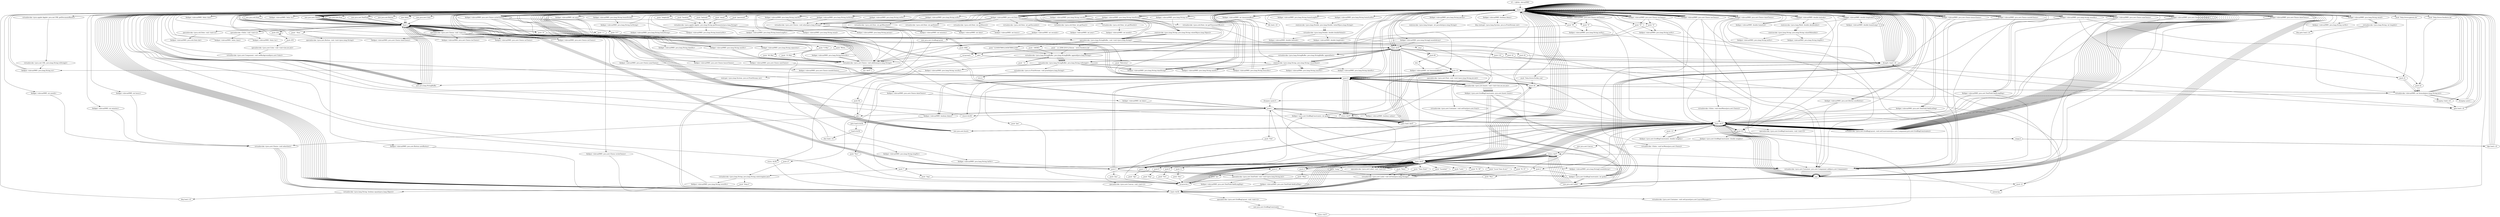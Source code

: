 digraph "" {
    "r0 := @this: elevaz0985"
    "load.r r0"
    "r0 := @this: elevaz0985"->"load.r r0";
    "new java.awt.Color"
    "load.r r0"->"new java.awt.Color";
    "dup1.r"
    "new java.awt.Color"->"dup1.r";
    "push 235"
    "dup1.r"->"push 235";
    "push 235"->"push 235";
    "push 255"
    "push 235"->"push 255";
    "specialinvoke <java.awt.Color: void <init>(int,int,int)>"
    "push 255"->"specialinvoke <java.awt.Color: void <init>(int,int,int)>";
    "virtualinvoke <java.awt.Component: void setBackground(java.awt.Color)>"
    "specialinvoke <java.awt.Color: void <init>(int,int,int)>"->"virtualinvoke <java.awt.Component: void setBackground(java.awt.Color)>";
    "virtualinvoke <java.awt.Component: void setBackground(java.awt.Color)>"->"load.r r0";
    "load.r r0"->"load.r r0";
    "push \"location\""
    "load.r r0"->"push \"location\"";
    "virtualinvoke <java.applet.Applet: java.lang.String getParameter(java.lang.String)>"
    "push \"location\""->"virtualinvoke <java.applet.Applet: java.lang.String getParameter(java.lang.String)>";
    "fieldput <elevaz0985: java.lang.String homeString>"
    "virtualinvoke <java.applet.Applet: java.lang.String getParameter(java.lang.String)>"->"fieldput <elevaz0985: java.lang.String homeString>";
    "fieldput <elevaz0985: java.lang.String homeString>"->"load.r r0";
    "load.r r0"->"load.r r0";
    "push \"latitude\""
    "load.r r0"->"push \"latitude\"";
    "push \"latitude\""->"virtualinvoke <java.applet.Applet: java.lang.String getParameter(java.lang.String)>";
    "fieldput <elevaz0985: java.lang.String homeLatStr>"
    "virtualinvoke <java.applet.Applet: java.lang.String getParameter(java.lang.String)>"->"fieldput <elevaz0985: java.lang.String homeLatStr>";
    "fieldput <elevaz0985: java.lang.String homeLatStr>"->"load.r r0";
    "load.r r0"->"load.r r0";
    "push \"longitude\""
    "load.r r0"->"push \"longitude\"";
    "push \"longitude\""->"virtualinvoke <java.applet.Applet: java.lang.String getParameter(java.lang.String)>";
    "fieldput <elevaz0985: java.lang.String homeLongStr>"
    "virtualinvoke <java.applet.Applet: java.lang.String getParameter(java.lang.String)>"->"fieldput <elevaz0985: java.lang.String homeLongStr>";
    "fieldput <elevaz0985: java.lang.String homeLongStr>"->"load.r r0";
    "load.r r0"->"load.r r0";
    "virtualinvoke <java.applet.Applet: java.net.URL getDocumentBase()>"
    "load.r r0"->"virtualinvoke <java.applet.Applet: java.net.URL getDocumentBase()>";
    "virtualinvoke <java.net.URL: java.lang.String toString()>"
    "virtualinvoke <java.applet.Applet: java.net.URL getDocumentBase()>"->"virtualinvoke <java.net.URL: java.lang.String toString()>";
    "fieldput <elevaz0985: java.lang.String str>"
    "virtualinvoke <java.net.URL: java.lang.String toString()>"->"fieldput <elevaz0985: java.lang.String str>";
    "fieldput <elevaz0985: java.lang.String str>"->"load.r r0";
    "new java.lang.StringBuffer"
    "load.r r0"->"new java.lang.StringBuffer";
    "new java.lang.StringBuffer"->"dup1.r";
    "dup1.r"->"load.r r0";
    "fieldget <elevaz0985: java.lang.String str>"
    "load.r r0"->"fieldget <elevaz0985: java.lang.String str>";
    "staticinvoke <java.lang.String: java.lang.String valueOf(java.lang.Object)>"
    "fieldget <elevaz0985: java.lang.String str>"->"staticinvoke <java.lang.String: java.lang.String valueOf(java.lang.Object)>";
    "specialinvoke <java.lang.StringBuffer: void <init>(java.lang.String)>"
    "staticinvoke <java.lang.String: java.lang.String valueOf(java.lang.Object)>"->"specialinvoke <java.lang.StringBuffer: void <init>(java.lang.String)>";
    "push \"1234567890123456789012345\""
    "specialinvoke <java.lang.StringBuffer: void <init>(java.lang.String)>"->"push \"1234567890123456789012345\"";
    "virtualinvoke <java.lang.StringBuffer: java.lang.StringBuffer append(java.lang.String)>"
    "push \"1234567890123456789012345\""->"virtualinvoke <java.lang.StringBuffer: java.lang.StringBuffer append(java.lang.String)>";
    "virtualinvoke <java.lang.StringBuffer: java.lang.String toString()>"
    "virtualinvoke <java.lang.StringBuffer: java.lang.StringBuffer append(java.lang.String)>"->"virtualinvoke <java.lang.StringBuffer: java.lang.String toString()>";
    "virtualinvoke <java.lang.StringBuffer: java.lang.String toString()>"->"fieldput <elevaz0985: java.lang.String str>";
    "fieldput <elevaz0985: java.lang.String str>"->"load.r r0";
    "load.r r0"->"load.r r0";
    "load.r r0"->"fieldget <elevaz0985: java.lang.String str>";
    "push 0"
    "fieldget <elevaz0985: java.lang.String str>"->"push 0";
    "push 27"
    "push 0"->"push 27";
    "virtualinvoke <java.lang.String: java.lang.String substring(int,int)>"
    "push 27"->"virtualinvoke <java.lang.String: java.lang.String substring(int,int)>";
    "fieldput <elevaz0985: java.lang.String wwwStr>"
    "virtualinvoke <java.lang.String: java.lang.String substring(int,int)>"->"fieldput <elevaz0985: java.lang.String wwwStr>";
    "fieldput <elevaz0985: java.lang.String wwwStr>"->"load.r r0";
    "new java.util.Date"
    "load.r r0"->"new java.util.Date";
    "new java.util.Date"->"dup1.r";
    "specialinvoke <java.util.Date: void <init>()>"
    "dup1.r"->"specialinvoke <java.util.Date: void <init>()>";
    "fieldput <elevaz0985: java.util.Date dat>"
    "specialinvoke <java.util.Date: void <init>()>"->"fieldput <elevaz0985: java.util.Date dat>";
    "fieldput <elevaz0985: java.util.Date dat>"->"load.r r0";
    "load.r r0"->"load.r r0";
    "fieldget <elevaz0985: java.util.Date dat>"
    "load.r r0"->"fieldget <elevaz0985: java.util.Date dat>";
    "virtualinvoke <java.util.Date: int getHours()>"
    "fieldget <elevaz0985: java.util.Date dat>"->"virtualinvoke <java.util.Date: int getHours()>";
    "fieldput <elevaz0985: int hours>"
    "virtualinvoke <java.util.Date: int getHours()>"->"fieldput <elevaz0985: int hours>";
    "fieldput <elevaz0985: int hours>"->"load.r r0";
    "load.r r0"->"load.r r0";
    "load.r r0"->"fieldget <elevaz0985: java.util.Date dat>";
    "virtualinvoke <java.util.Date: int getMinutes()>"
    "fieldget <elevaz0985: java.util.Date dat>"->"virtualinvoke <java.util.Date: int getMinutes()>";
    "fieldput <elevaz0985: int minutes>"
    "virtualinvoke <java.util.Date: int getMinutes()>"->"fieldput <elevaz0985: int minutes>";
    "fieldput <elevaz0985: int minutes>"->"load.r r0";
    "load.r r0"->"load.r r0";
    "load.r r0"->"fieldget <elevaz0985: java.util.Date dat>";
    "virtualinvoke <java.util.Date: int getDate()>"
    "fieldget <elevaz0985: java.util.Date dat>"->"virtualinvoke <java.util.Date: int getDate()>";
    "fieldput <elevaz0985: int date>"
    "virtualinvoke <java.util.Date: int getDate()>"->"fieldput <elevaz0985: int date>";
    "fieldput <elevaz0985: int date>"->"load.r r0";
    "load.r r0"->"load.r r0";
    "load.r r0"->"fieldget <elevaz0985: java.util.Date dat>";
    "virtualinvoke <java.util.Date: int getMonth()>"
    "fieldget <elevaz0985: java.util.Date dat>"->"virtualinvoke <java.util.Date: int getMonth()>";
    "fieldput <elevaz0985: int month>"
    "virtualinvoke <java.util.Date: int getMonth()>"->"fieldput <elevaz0985: int month>";
    "fieldput <elevaz0985: int month>"->"load.r r0";
    "load.r r0"->"load.r r0";
    "load.r r0"->"fieldget <elevaz0985: java.util.Date dat>";
    "virtualinvoke <java.util.Date: int getYear()>"
    "fieldget <elevaz0985: java.util.Date dat>"->"virtualinvoke <java.util.Date: int getYear()>";
    "fieldput <elevaz0985: int year>"
    "virtualinvoke <java.util.Date: int getYear()>"->"fieldput <elevaz0985: int year>";
    "fieldput <elevaz0985: int year>"->"load.r r0";
    "load.r r0"->"load.r r0";
    "load.r r0"->"fieldget <elevaz0985: java.util.Date dat>";
    "virtualinvoke <java.util.Date: int getSeconds()>"
    "fieldget <elevaz0985: java.util.Date dat>"->"virtualinvoke <java.util.Date: int getSeconds()>";
    "fieldput <elevaz0985: int seconds>"
    "virtualinvoke <java.util.Date: int getSeconds()>"->"fieldput <elevaz0985: int seconds>";
    "new java.awt.GridBagLayout"
    "fieldput <elevaz0985: int seconds>"->"new java.awt.GridBagLayout";
    "store.r $r36"
    "new java.awt.GridBagLayout"->"store.r $r36";
    "load.r $r36"
    "store.r $r36"->"load.r $r36";
    "specialinvoke <java.awt.GridBagLayout: void <init>()>"
    "load.r $r36"->"specialinvoke <java.awt.GridBagLayout: void <init>()>";
    "new java.awt.GridBagConstraints"
    "specialinvoke <java.awt.GridBagLayout: void <init>()>"->"new java.awt.GridBagConstraints";
    "store.r $r37"
    "new java.awt.GridBagConstraints"->"store.r $r37";
    "load.r $r37"
    "store.r $r37"->"load.r $r37";
    "specialinvoke <java.awt.GridBagConstraints: void <init>()>"
    "load.r $r37"->"specialinvoke <java.awt.GridBagConstraints: void <init>()>";
    "specialinvoke <java.awt.GridBagConstraints: void <init>()>"->"load.r r0";
    "load.r r0"->"load.r $r36";
    "virtualinvoke <java.awt.Container: void setLayout(java.awt.LayoutManager)>"
    "load.r $r36"->"virtualinvoke <java.awt.Container: void setLayout(java.awt.LayoutManager)>";
    "virtualinvoke <java.awt.Container: void setLayout(java.awt.LayoutManager)>"->"load.r r0";
    "load.r r0"->"load.r r0";
    "load.r r0"->"fieldget <elevaz0985: java.util.Date dat>";
    "virtualinvoke <java.util.Date: int getTimezoneOffset()>"
    "fieldget <elevaz0985: java.util.Date dat>"->"virtualinvoke <java.util.Date: int getTimezoneOffset()>";
    "neg.i"
    "virtualinvoke <java.util.Date: int getTimezoneOffset()>"->"neg.i";
    "push 60"
    "neg.i"->"push 60";
    "div.i"
    "push 60"->"div.i";
    "fieldput <elevaz0985: int timezoneoffset>"
    "div.i"->"fieldput <elevaz0985: int timezoneoffset>";
    "fieldput <elevaz0985: int timezoneoffset>"->"load.r r0";
    "load.r r0"->"load.r r0";
    "fieldget <elevaz0985: int timezoneoffset>"
    "load.r r0"->"fieldget <elevaz0985: int timezoneoffset>";
    "staticinvoke <java.lang.String: java.lang.String valueOf(int)>"
    "fieldget <elevaz0985: int timezoneoffset>"->"staticinvoke <java.lang.String: java.lang.String valueOf(int)>";
    "fieldput <elevaz0985: java.lang.String timeString>"
    "staticinvoke <java.lang.String: java.lang.String valueOf(int)>"->"fieldput <elevaz0985: java.lang.String timeString>";
    "fieldput <elevaz0985: java.lang.String timeString>"->"load.r r0";
    "load.r r0"->"fieldget <elevaz0985: int timezoneoffset>";
    "ifle load.r r0"
    "fieldget <elevaz0985: int timezoneoffset>"->"ifle load.r r0";
    "ifle load.r r0"->"load.r r0";
    "load.r r0"->"new java.lang.StringBuffer";
    "new java.lang.StringBuffer"->"dup1.r";
    "push \"+\""
    "dup1.r"->"push \"+\"";
    "push \"+\""->"specialinvoke <java.lang.StringBuffer: void <init>(java.lang.String)>";
    "specialinvoke <java.lang.StringBuffer: void <init>(java.lang.String)>"->"load.r r0";
    "fieldget <elevaz0985: java.lang.String timeString>"
    "load.r r0"->"fieldget <elevaz0985: java.lang.String timeString>";
    "fieldget <elevaz0985: java.lang.String timeString>"->"virtualinvoke <java.lang.StringBuffer: java.lang.StringBuffer append(java.lang.String)>";
    "virtualinvoke <java.lang.StringBuffer: java.lang.StringBuffer append(java.lang.String)>"->"virtualinvoke <java.lang.StringBuffer: java.lang.String toString()>";
    "virtualinvoke <java.lang.StringBuffer: java.lang.String toString()>"->"fieldput <elevaz0985: java.lang.String timeString>";
    "fieldput <elevaz0985: java.lang.String timeString>"->"load.r r0";
    "load.r r0"->"new java.lang.StringBuffer";
    "new java.lang.StringBuffer"->"dup1.r";
    "push \"UT \""
    "dup1.r"->"push \"UT \"";
    "push \"UT \""->"specialinvoke <java.lang.StringBuffer: void <init>(java.lang.String)>";
    "specialinvoke <java.lang.StringBuffer: void <init>(java.lang.String)>"->"load.r r0";
    "load.r r0"->"fieldget <elevaz0985: java.lang.String timeString>";
    "fieldget <elevaz0985: java.lang.String timeString>"->"virtualinvoke <java.lang.StringBuffer: java.lang.StringBuffer append(java.lang.String)>";
    "push \" h\""
    "virtualinvoke <java.lang.StringBuffer: java.lang.StringBuffer append(java.lang.String)>"->"push \" h\"";
    "push \" h\""->"virtualinvoke <java.lang.StringBuffer: java.lang.StringBuffer append(java.lang.String)>";
    "virtualinvoke <java.lang.StringBuffer: java.lang.StringBuffer append(java.lang.String)>"->"virtualinvoke <java.lang.StringBuffer: java.lang.String toString()>";
    "virtualinvoke <java.lang.StringBuffer: java.lang.String toString()>"->"fieldput <elevaz0985: java.lang.String timeString>";
    "fieldput <elevaz0985: java.lang.String timeString>"->"load.r r0";
    "new java.awt.Font"
    "load.r r0"->"new java.awt.Font";
    "new java.awt.Font"->"dup1.r";
    "push \"Helvetica\""
    "dup1.r"->"push \"Helvetica\"";
    "push \"Helvetica\""->"push 0";
    "push 10"
    "push 0"->"push 10";
    "specialinvoke <java.awt.Font: void <init>(java.lang.String,int,int)>"
    "push 10"->"specialinvoke <java.awt.Font: void <init>(java.lang.String,int,int)>";
    "virtualinvoke <java.awt.Container: void setFont(java.awt.Font)>"
    "specialinvoke <java.awt.Font: void <init>(java.lang.String,int,int)>"->"virtualinvoke <java.awt.Container: void setFont(java.awt.Font)>";
    "virtualinvoke <java.awt.Container: void setFont(java.awt.Font)>"->"load.r $r37";
    "push 0.0"
    "load.r $r37"->"push 0.0";
    "fieldput <java.awt.GridBagConstraints: double weighty>"
    "push 0.0"->"fieldput <java.awt.GridBagConstraints: double weighty>";
    "fieldput <java.awt.GridBagConstraints: double weighty>"->"load.r $r37";
    "new java.awt.Insets"
    "load.r $r37"->"new java.awt.Insets";
    "new java.awt.Insets"->"dup1.r";
    "push 5"
    "dup1.r"->"push 5";
    "push 20"
    "push 5"->"push 20";
    "push 20"->"push 0";
    "push 0"->"push 0";
    "specialinvoke <java.awt.Insets: void <init>(int,int,int,int)>"
    "push 0"->"specialinvoke <java.awt.Insets: void <init>(int,int,int,int)>";
    "fieldput <java.awt.GridBagConstraints: java.awt.Insets insets>"
    "specialinvoke <java.awt.Insets: void <init>(int,int,int,int)>"->"fieldput <java.awt.GridBagConstraints: java.awt.Insets insets>";
    "new java.awt.Label"
    "fieldput <java.awt.GridBagConstraints: java.awt.Insets insets>"->"new java.awt.Label";
    "store.r $r47"
    "new java.awt.Label"->"store.r $r47";
    "load.r $r47"
    "store.r $r47"->"load.r $r47";
    "specialinvoke <java.awt.Label: void <init>()>"
    "load.r $r47"->"specialinvoke <java.awt.Label: void <init>()>";
    "specialinvoke <java.awt.Label: void <init>()>"->"load.r $r47";
    "push \"Time Zone\""
    "load.r $r47"->"push \"Time Zone\"";
    "virtualinvoke <java.awt.Label: void setText(java.lang.String)>"
    "push \"Time Zone\""->"virtualinvoke <java.awt.Label: void setText(java.lang.String)>";
    "virtualinvoke <java.awt.Label: void setText(java.lang.String)>"->"load.r $r36";
    "load.r $r36"->"load.r $r47";
    "load.r $r47"->"load.r $r37";
    "virtualinvoke <java.awt.GridBagLayout: void setConstraints(java.awt.Component,java.awt.GridBagConstraints)>"
    "load.r $r37"->"virtualinvoke <java.awt.GridBagLayout: void setConstraints(java.awt.Component,java.awt.GridBagConstraints)>";
    "virtualinvoke <java.awt.GridBagLayout: void setConstraints(java.awt.Component,java.awt.GridBagConstraints)>"->"load.r r0";
    "load.r r0"->"load.r $r47";
    "virtualinvoke <java.awt.Container: java.awt.Component add(java.awt.Component)>"
    "load.r $r47"->"virtualinvoke <java.awt.Container: java.awt.Component add(java.awt.Component)>";
    "pop"
    "virtualinvoke <java.awt.Container: java.awt.Component add(java.awt.Component)>"->"pop";
    "pop"->"load.r $r37";
    "load.r $r37"->"new java.awt.Insets";
    "new java.awt.Insets"->"dup1.r";
    "dup1.r"->"push 5";
    "push 5"->"push 0";
    "push 0"->"push 0";
    "push 0"->"push 0";
    "push 0"->"specialinvoke <java.awt.Insets: void <init>(int,int,int,int)>";
    "specialinvoke <java.awt.Insets: void <init>(int,int,int,int)>"->"fieldput <java.awt.GridBagConstraints: java.awt.Insets insets>";
    "fieldput <java.awt.GridBagConstraints: java.awt.Insets insets>"->"new java.awt.Label";
    "new java.awt.Label"->"store.r $r47";
    "store.r $r47"->"load.r $r47";
    "load.r $r47"->"specialinvoke <java.awt.Label: void <init>()>";
    "specialinvoke <java.awt.Label: void <init>()>"->"load.r $r47";
    "push \"Location\""
    "load.r $r47"->"push \"Location\"";
    "push \"Location\""->"virtualinvoke <java.awt.Label: void setText(java.lang.String)>";
    "virtualinvoke <java.awt.Label: void setText(java.lang.String)>"->"load.r $r36";
    "load.r $r36"->"load.r $r47";
    "load.r $r47"->"load.r $r37";
    "load.r $r37"->"virtualinvoke <java.awt.GridBagLayout: void setConstraints(java.awt.Component,java.awt.GridBagConstraints)>";
    "virtualinvoke <java.awt.GridBagLayout: void setConstraints(java.awt.Component,java.awt.GridBagConstraints)>"->"load.r r0";
    "load.r r0"->"load.r $r47";
    "load.r $r47"->"virtualinvoke <java.awt.Container: java.awt.Component add(java.awt.Component)>";
    "virtualinvoke <java.awt.Container: java.awt.Component add(java.awt.Component)>"->"pop";
    "pop"->"new java.awt.Label";
    "new java.awt.Label"->"store.r $r47";
    "store.r $r47"->"load.r $r47";
    "load.r $r47"->"specialinvoke <java.awt.Label: void <init>()>";
    "specialinvoke <java.awt.Label: void <init>()>"->"load.r $r47";
    "push \"Latit.\""
    "load.r $r47"->"push \"Latit.\"";
    "push \"Latit.\""->"virtualinvoke <java.awt.Label: void setText(java.lang.String)>";
    "virtualinvoke <java.awt.Label: void setText(java.lang.String)>"->"load.r $r36";
    "load.r $r36"->"load.r $r47";
    "load.r $r47"->"load.r $r37";
    "load.r $r37"->"virtualinvoke <java.awt.GridBagLayout: void setConstraints(java.awt.Component,java.awt.GridBagConstraints)>";
    "virtualinvoke <java.awt.GridBagLayout: void setConstraints(java.awt.Component,java.awt.GridBagConstraints)>"->"load.r r0";
    "load.r r0"->"load.r $r47";
    "load.r $r47"->"virtualinvoke <java.awt.Container: java.awt.Component add(java.awt.Component)>";
    "virtualinvoke <java.awt.Container: java.awt.Component add(java.awt.Component)>"->"pop";
    "pop"->"new java.awt.Label";
    "new java.awt.Label"->"store.r $r47";
    "store.r $r47"->"load.r $r47";
    "load.r $r47"->"specialinvoke <java.awt.Label: void <init>()>";
    "specialinvoke <java.awt.Label: void <init>()>"->"load.r $r47";
    "push \"N / S\""
    "load.r $r47"->"push \"N / S\"";
    "push \"N / S\""->"virtualinvoke <java.awt.Label: void setText(java.lang.String)>";
    "virtualinvoke <java.awt.Label: void setText(java.lang.String)>"->"load.r $r36";
    "load.r $r36"->"load.r $r47";
    "load.r $r47"->"load.r $r37";
    "load.r $r37"->"virtualinvoke <java.awt.GridBagLayout: void setConstraints(java.awt.Component,java.awt.GridBagConstraints)>";
    "virtualinvoke <java.awt.GridBagLayout: void setConstraints(java.awt.Component,java.awt.GridBagConstraints)>"->"load.r r0";
    "load.r r0"->"load.r $r47";
    "load.r $r47"->"virtualinvoke <java.awt.Container: java.awt.Component add(java.awt.Component)>";
    "virtualinvoke <java.awt.Container: java.awt.Component add(java.awt.Component)>"->"pop";
    "pop"->"new java.awt.Label";
    "new java.awt.Label"->"store.r $r47";
    "store.r $r47"->"load.r $r47";
    "load.r $r47"->"specialinvoke <java.awt.Label: void <init>()>";
    "specialinvoke <java.awt.Label: void <init>()>"->"load.r $r47";
    "push \"Long.\""
    "load.r $r47"->"push \"Long.\"";
    "push \"Long.\""->"virtualinvoke <java.awt.Label: void setText(java.lang.String)>";
    "virtualinvoke <java.awt.Label: void setText(java.lang.String)>"->"load.r $r36";
    "load.r $r36"->"load.r $r47";
    "load.r $r47"->"load.r $r37";
    "load.r $r37"->"virtualinvoke <java.awt.GridBagLayout: void setConstraints(java.awt.Component,java.awt.GridBagConstraints)>";
    "virtualinvoke <java.awt.GridBagLayout: void setConstraints(java.awt.Component,java.awt.GridBagConstraints)>"->"load.r r0";
    "load.r r0"->"load.r $r47";
    "load.r $r47"->"virtualinvoke <java.awt.Container: java.awt.Component add(java.awt.Component)>";
    "virtualinvoke <java.awt.Container: java.awt.Component add(java.awt.Component)>"->"pop";
    "pop"->"new java.awt.Label";
    "new java.awt.Label"->"store.r $r47";
    "store.r $r47"->"load.r $r47";
    "load.r $r47"->"specialinvoke <java.awt.Label: void <init>()>";
    "specialinvoke <java.awt.Label: void <init>()>"->"load.r $r47";
    "push \"E / W\""
    "load.r $r47"->"push \"E / W\"";
    "push \"E / W\""->"virtualinvoke <java.awt.Label: void setText(java.lang.String)>";
    "virtualinvoke <java.awt.Label: void setText(java.lang.String)>"->"load.r $r36";
    "load.r $r36"->"load.r $r47";
    "load.r $r47"->"load.r $r37";
    "load.r $r37"->"virtualinvoke <java.awt.GridBagLayout: void setConstraints(java.awt.Component,java.awt.GridBagConstraints)>";
    "virtualinvoke <java.awt.GridBagLayout: void setConstraints(java.awt.Component,java.awt.GridBagConstraints)>"->"load.r r0";
    "load.r r0"->"load.r $r47";
    "load.r $r47"->"virtualinvoke <java.awt.Container: java.awt.Component add(java.awt.Component)>";
    "virtualinvoke <java.awt.Container: java.awt.Component add(java.awt.Component)>"->"pop";
    "pop"->"load.r r0";
    "new java.awt.Choice"
    "load.r r0"->"new java.awt.Choice";
    "new java.awt.Choice"->"dup1.r";
    "specialinvoke <java.awt.Choice: void <init>()>"
    "dup1.r"->"specialinvoke <java.awt.Choice: void <init>()>";
    "fieldput <elevaz0985: java.awt.Choice writeChoice>"
    "specialinvoke <java.awt.Choice: void <init>()>"->"fieldput <elevaz0985: java.awt.Choice writeChoice>";
    "fieldput <elevaz0985: java.awt.Choice writeChoice>"->"load.r $r36";
    "load.r $r36"->"load.r r0";
    "fieldget <elevaz0985: java.awt.Choice writeChoice>"
    "load.r r0"->"fieldget <elevaz0985: java.awt.Choice writeChoice>";
    "fieldget <elevaz0985: java.awt.Choice writeChoice>"->"load.r $r37";
    "load.r $r37"->"virtualinvoke <java.awt.GridBagLayout: void setConstraints(java.awt.Component,java.awt.GridBagConstraints)>";
    "virtualinvoke <java.awt.GridBagLayout: void setConstraints(java.awt.Component,java.awt.GridBagConstraints)>"->"load.r r0";
    "load.r r0"->"fieldget <elevaz0985: java.awt.Choice writeChoice>";
    "push \"Write...\""
    "fieldget <elevaz0985: java.awt.Choice writeChoice>"->"push \"Write...\"";
    "virtualinvoke <java.awt.Choice: void addItem(java.lang.String)>"
    "push \"Write...\""->"virtualinvoke <java.awt.Choice: void addItem(java.lang.String)>";
    "virtualinvoke <java.awt.Choice: void addItem(java.lang.String)>"->"load.r r0";
    "load.r r0"->"fieldget <elevaz0985: java.awt.Choice writeChoice>";
    "push \"60 Min\""
    "fieldget <elevaz0985: java.awt.Choice writeChoice>"->"push \"60 Min\"";
    "push \"60 Min\""->"virtualinvoke <java.awt.Choice: void addItem(java.lang.String)>";
    "virtualinvoke <java.awt.Choice: void addItem(java.lang.String)>"->"load.r r0";
    "load.r r0"->"fieldget <elevaz0985: java.awt.Choice writeChoice>";
    "push \"15 Min\""
    "fieldget <elevaz0985: java.awt.Choice writeChoice>"->"push \"15 Min\"";
    "push \"15 Min\""->"virtualinvoke <java.awt.Choice: void addItem(java.lang.String)>";
    "virtualinvoke <java.awt.Choice: void addItem(java.lang.String)>"->"load.r r0";
    "load.r r0"->"fieldget <elevaz0985: java.awt.Choice writeChoice>";
    "push \"5 Min\""
    "fieldget <elevaz0985: java.awt.Choice writeChoice>"->"push \"5 Min\"";
    "push \"5 Min\""->"virtualinvoke <java.awt.Choice: void addItem(java.lang.String)>";
    "virtualinvoke <java.awt.Choice: void addItem(java.lang.String)>"->"load.r r0";
    "load.r r0"->"load.r r0";
    "load.r r0"->"fieldget <elevaz0985: java.awt.Choice writeChoice>";
    "fieldget <elevaz0985: java.awt.Choice writeChoice>"->"virtualinvoke <java.awt.Container: java.awt.Component add(java.awt.Component)>";
    "virtualinvoke <java.awt.Container: java.awt.Component add(java.awt.Component)>"->"pop";
    "pop"->"load.r $r37";
    "push 1"
    "load.r $r37"->"push 1";
    "fieldput <java.awt.GridBagConstraints: int gridy>"
    "push 1"->"fieldput <java.awt.GridBagConstraints: int gridy>";
    "fieldput <java.awt.GridBagConstraints: int gridy>"->"load.r r0";
    "new Seloc"
    "load.r r0"->"new Seloc";
    "new Seloc"->"dup1.r";
    "specialinvoke <Seloc: void <init>()>"
    "dup1.r"->"specialinvoke <Seloc: void <init>()>";
    "fieldput <elevaz0985: Seloc time>"
    "specialinvoke <Seloc: void <init>()>"->"fieldput <elevaz0985: Seloc time>";
    "fieldput <elevaz0985: Seloc time>"->"load.r r0";
    "load.r r0"->"new java.awt.Choice";
    "new java.awt.Choice"->"dup1.r";
    "dup1.r"->"specialinvoke <java.awt.Choice: void <init>()>";
    "fieldput <elevaz0985: java.awt.Choice timeChoice>"
    "specialinvoke <java.awt.Choice: void <init>()>"->"fieldput <elevaz0985: java.awt.Choice timeChoice>";
    "fieldput <elevaz0985: java.awt.Choice timeChoice>"->"load.r r0";
    "fieldget <elevaz0985: Seloc time>"
    "load.r r0"->"fieldget <elevaz0985: Seloc time>";
    "fieldget <elevaz0985: Seloc time>"->"load.r r0";
    "fieldget <elevaz0985: java.awt.Choice timeChoice>"
    "load.r r0"->"fieldget <elevaz0985: java.awt.Choice timeChoice>";
    "virtualinvoke <Seloc: void timeMenu(java.awt.Choice)>"
    "fieldget <elevaz0985: java.awt.Choice timeChoice>"->"virtualinvoke <Seloc: void timeMenu(java.awt.Choice)>";
    "virtualinvoke <Seloc: void timeMenu(java.awt.Choice)>"->"load.r $r37";
    "load.r $r37"->"new java.awt.Insets";
    "new java.awt.Insets"->"dup1.r";
    "dup1.r"->"push 0";
    "push 0"->"push 20";
    "push 20"->"push 0";
    "push 0"->"push 0";
    "push 0"->"specialinvoke <java.awt.Insets: void <init>(int,int,int,int)>";
    "specialinvoke <java.awt.Insets: void <init>(int,int,int,int)>"->"fieldput <java.awt.GridBagConstraints: java.awt.Insets insets>";
    "fieldput <java.awt.GridBagConstraints: java.awt.Insets insets>"->"load.r $r36";
    "load.r $r36"->"load.r r0";
    "load.r r0"->"fieldget <elevaz0985: java.awt.Choice timeChoice>";
    "fieldget <elevaz0985: java.awt.Choice timeChoice>"->"load.r $r37";
    "load.r $r37"->"virtualinvoke <java.awt.GridBagLayout: void setConstraints(java.awt.Component,java.awt.GridBagConstraints)>";
    "virtualinvoke <java.awt.GridBagLayout: void setConstraints(java.awt.Component,java.awt.GridBagConstraints)>"->"load.r r0";
    "load.r r0"->"fieldget <elevaz0985: java.awt.Choice timeChoice>";
    "fieldget <elevaz0985: java.awt.Choice timeChoice>"->"load.r r0";
    "load.r r0"->"fieldget <elevaz0985: java.lang.String timeString>";
    "virtualinvoke <java.awt.Choice: void select(java.lang.String)>"
    "fieldget <elevaz0985: java.lang.String timeString>"->"virtualinvoke <java.awt.Choice: void select(java.lang.String)>";
    "virtualinvoke <java.awt.Choice: void select(java.lang.String)>"->"load.r r0";
    "load.r r0"->"load.r r0";
    "load.r r0"->"fieldget <elevaz0985: java.awt.Choice timeChoice>";
    "fieldget <elevaz0985: java.awt.Choice timeChoice>"->"virtualinvoke <java.awt.Container: java.awt.Component add(java.awt.Component)>";
    "virtualinvoke <java.awt.Container: java.awt.Component add(java.awt.Component)>"->"pop";
    "pop"->"load.r $r37";
    "load.r $r37"->"new java.awt.Insets";
    "new java.awt.Insets"->"dup1.r";
    "dup1.r"->"push 0";
    "push 0"->"push 10";
    "push 10"->"push 0";
    "push 0"->"push 0";
    "push 0"->"specialinvoke <java.awt.Insets: void <init>(int,int,int,int)>";
    "specialinvoke <java.awt.Insets: void <init>(int,int,int,int)>"->"fieldput <java.awt.GridBagConstraints: java.awt.Insets insets>";
    "fieldput <java.awt.GridBagConstraints: java.awt.Insets insets>"->"load.r r0";
    "load.r r0"->"new java.awt.Choice";
    "new java.awt.Choice"->"dup1.r";
    "dup1.r"->"specialinvoke <java.awt.Choice: void <init>()>";
    "fieldput <elevaz0985: java.awt.Choice locChoice>"
    "specialinvoke <java.awt.Choice: void <init>()>"->"fieldput <elevaz0985: java.awt.Choice locChoice>";
    "fieldput <elevaz0985: java.awt.Choice locChoice>"->"load.r r0";
    "load.r r0"->"load.r r0";
    "fieldget <elevaz0985: java.lang.String homeString>"
    "load.r r0"->"fieldget <elevaz0985: java.lang.String homeString>";
    "fieldput <elevaz0985: java.lang.String locString>"
    "fieldget <elevaz0985: java.lang.String homeString>"->"fieldput <elevaz0985: java.lang.String locString>";
    "fieldput <elevaz0985: java.lang.String locString>"->"load.r r0";
    "fieldget <elevaz0985: java.awt.Choice locChoice>"
    "load.r r0"->"fieldget <elevaz0985: java.awt.Choice locChoice>";
    "fieldget <elevaz0985: java.awt.Choice locChoice>"->"load.r r0";
    "fieldget <elevaz0985: java.lang.String locString>"
    "load.r r0"->"fieldget <elevaz0985: java.lang.String locString>";
    "fieldget <elevaz0985: java.lang.String locString>"->"virtualinvoke <java.awt.Choice: void addItem(java.lang.String)>";
    "virtualinvoke <java.awt.Choice: void addItem(java.lang.String)>"->"load.r r0";
    "load.r r0"->"fieldget <elevaz0985: java.awt.Choice locChoice>";
    "fieldget <elevaz0985: java.awt.Choice locChoice>"->"load.r r0";
    "fieldget <elevaz0985: java.lang.String separator>"
    "load.r r0"->"fieldget <elevaz0985: java.lang.String separator>";
    "fieldget <elevaz0985: java.lang.String separator>"->"virtualinvoke <java.awt.Choice: void addItem(java.lang.String)>";
    "virtualinvoke <java.awt.Choice: void addItem(java.lang.String)>"->"load.r r0";
    "load.r r0"->"new Seloc";
    "new Seloc"->"dup1.r";
    "dup1.r"->"specialinvoke <Seloc: void <init>()>";
    "fieldput <elevaz0985: Seloc loc>"
    "specialinvoke <Seloc: void <init>()>"->"fieldput <elevaz0985: Seloc loc>";
    "fieldput <elevaz0985: Seloc loc>"->"load.r r0";
    "fieldget <elevaz0985: Seloc loc>"
    "load.r r0"->"fieldget <elevaz0985: Seloc loc>";
    "fieldget <elevaz0985: Seloc loc>"->"load.r r0";
    "load.r r0"->"fieldget <elevaz0985: java.awt.Choice locChoice>";
    "virtualinvoke <Seloc: void locMenu(java.awt.Choice)>"
    "fieldget <elevaz0985: java.awt.Choice locChoice>"->"virtualinvoke <Seloc: void locMenu(java.awt.Choice)>";
    "virtualinvoke <Seloc: void locMenu(java.awt.Choice)>"->"load.r $r36";
    "load.r $r36"->"load.r r0";
    "load.r r0"->"fieldget <elevaz0985: java.awt.Choice locChoice>";
    "fieldget <elevaz0985: java.awt.Choice locChoice>"->"load.r $r37";
    "load.r $r37"->"virtualinvoke <java.awt.GridBagLayout: void setConstraints(java.awt.Component,java.awt.GridBagConstraints)>";
    "virtualinvoke <java.awt.GridBagLayout: void setConstraints(java.awt.Component,java.awt.GridBagConstraints)>"->"load.r r0";
    "load.r r0"->"load.r r0";
    "load.r r0"->"fieldget <elevaz0985: java.awt.Choice locChoice>";
    "fieldget <elevaz0985: java.awt.Choice locChoice>"->"virtualinvoke <java.awt.Container: java.awt.Component add(java.awt.Component)>";
    "virtualinvoke <java.awt.Container: java.awt.Component add(java.awt.Component)>"->"pop";
    "pop"->"load.r r0";
    "load.r r0"->"fieldget <elevaz0985: java.awt.Choice locChoice>";
    "fieldget <elevaz0985: java.awt.Choice locChoice>"->"load.r r0";
    "load.r r0"->"fieldget <elevaz0985: java.lang.String locString>";
    "fieldget <elevaz0985: java.lang.String locString>"->"virtualinvoke <java.awt.Choice: void select(java.lang.String)>";
    "virtualinvoke <java.awt.Choice: void select(java.lang.String)>"->"load.r r0";
    "load.r r0"->"load.r r0";
    "fieldget <elevaz0985: java.lang.String homeLatStr>"
    "load.r r0"->"fieldget <elevaz0985: java.lang.String homeLatStr>";
    "staticinvoke <java.lang.Double: java.lang.Double valueOf(java.lang.String)>"
    "fieldget <elevaz0985: java.lang.String homeLatStr>"->"staticinvoke <java.lang.Double: java.lang.Double valueOf(java.lang.String)>";
    "virtualinvoke <java.lang.Double: double doubleValue()>"
    "staticinvoke <java.lang.Double: java.lang.Double valueOf(java.lang.String)>"->"virtualinvoke <java.lang.Double: double doubleValue()>";
    "fieldput <elevaz0985: double latitude>"
    "virtualinvoke <java.lang.Double: double doubleValue()>"->"fieldput <elevaz0985: double latitude>";
    "fieldput <elevaz0985: double latitude>"->"load.r r0";
    "load.r r0"->"load.r r0";
    "fieldget <elevaz0985: double latitude>"
    "load.r r0"->"fieldget <elevaz0985: double latitude>";
    "fieldput <elevaz0985: double homeLat>"
    "fieldget <elevaz0985: double latitude>"->"fieldput <elevaz0985: double homeLat>";
    "fieldput <elevaz0985: double homeLat>"->"load.r r0";
    "load.r r0"->"fieldget <elevaz0985: double latitude>";
    "fieldget <elevaz0985: double latitude>"->"push 0.0";
    "cmpg.d"
    "push 0.0"->"cmpg.d";
    "ifge load.r r0"
    "cmpg.d"->"ifge load.r r0";
    "ifge load.r r0"->"load.r r0";
    "push \"S\""
    "load.r r0"->"push \"S\"";
    "fieldput <elevaz0985: java.lang.String nsStr>"
    "push \"S\""->"fieldput <elevaz0985: java.lang.String nsStr>";
    "goto load.r r0"
    "fieldput <elevaz0985: java.lang.String nsStr>"->"goto load.r r0";
    "goto load.r r0"->"load.r r0";
    "load.r r0"->"load.r r0";
    "fieldget <elevaz0985: java.lang.String homeLongStr>"
    "load.r r0"->"fieldget <elevaz0985: java.lang.String homeLongStr>";
    "fieldget <elevaz0985: java.lang.String homeLongStr>"->"staticinvoke <java.lang.Double: java.lang.Double valueOf(java.lang.String)>";
    "staticinvoke <java.lang.Double: java.lang.Double valueOf(java.lang.String)>"->"virtualinvoke <java.lang.Double: double doubleValue()>";
    "fieldput <elevaz0985: double longitude>"
    "virtualinvoke <java.lang.Double: double doubleValue()>"->"fieldput <elevaz0985: double longitude>";
    "fieldput <elevaz0985: double longitude>"->"load.r r0";
    "load.r r0"->"load.r r0";
    "fieldget <elevaz0985: double longitude>"
    "load.r r0"->"fieldget <elevaz0985: double longitude>";
    "fieldput <elevaz0985: double homeLong>"
    "fieldget <elevaz0985: double longitude>"->"fieldput <elevaz0985: double homeLong>";
    "fieldput <elevaz0985: double homeLong>"->"load.r r0";
    "load.r r0"->"fieldget <elevaz0985: double longitude>";
    "fieldget <elevaz0985: double longitude>"->"push 0.0";
    "push 0.0"->"cmpg.d";
    "cmpg.d"->"ifge load.r r0";
    "ifge load.r r0"->"load.r r0";
    "push \"W\""
    "load.r r0"->"push \"W\"";
    "fieldput <elevaz0985: java.lang.String ewStr>"
    "push \"W\""->"fieldput <elevaz0985: java.lang.String ewStr>";
    "fieldput <elevaz0985: java.lang.String ewStr>"->"goto load.r r0";
    "goto load.r r0"->"load.r r0";
    "load.r r0"->"load.r r0";
    "load.r r0"->"fieldget <elevaz0985: double latitude>";
    "staticinvoke <java.lang.Math: double abs(double)>"
    "fieldget <elevaz0985: double latitude>"->"staticinvoke <java.lang.Math: double abs(double)>";
    "staticinvoke <java.lang.String: java.lang.String valueOf(double)>"
    "staticinvoke <java.lang.Math: double abs(double)>"->"staticinvoke <java.lang.String: java.lang.String valueOf(double)>";
    "fieldput <elevaz0985: java.lang.String latStr>"
    "staticinvoke <java.lang.String: java.lang.String valueOf(double)>"->"fieldput <elevaz0985: java.lang.String latStr>";
    "fieldput <elevaz0985: java.lang.String latStr>"->"load.r r0";
    "new java.awt.TextField"
    "load.r r0"->"new java.awt.TextField";
    "new java.awt.TextField"->"dup1.r";
    "dup1.r"->"load.r r0";
    "fieldget <elevaz0985: java.lang.String latStr>"
    "load.r r0"->"fieldget <elevaz0985: java.lang.String latStr>";
    "fieldget <elevaz0985: java.lang.String latStr>"->"push 5";
    "specialinvoke <java.awt.TextField: void <init>(java.lang.String,int)>"
    "push 5"->"specialinvoke <java.awt.TextField: void <init>(java.lang.String,int)>";
    "fieldput <elevaz0985: java.awt.TextField fieldLatDeg>"
    "specialinvoke <java.awt.TextField: void <init>(java.lang.String,int)>"->"fieldput <elevaz0985: java.awt.TextField fieldLatDeg>";
    "fieldput <elevaz0985: java.awt.TextField fieldLatDeg>"->"load.r $r36";
    "load.r $r36"->"load.r r0";
    "fieldget <elevaz0985: java.awt.TextField fieldLatDeg>"
    "load.r r0"->"fieldget <elevaz0985: java.awt.TextField fieldLatDeg>";
    "fieldget <elevaz0985: java.awt.TextField fieldLatDeg>"->"load.r $r37";
    "load.r $r37"->"virtualinvoke <java.awt.GridBagLayout: void setConstraints(java.awt.Component,java.awt.GridBagConstraints)>";
    "virtualinvoke <java.awt.GridBagLayout: void setConstraints(java.awt.Component,java.awt.GridBagConstraints)>"->"load.r r0";
    "load.r r0"->"load.r r0";
    "load.r r0"->"fieldget <elevaz0985: java.awt.TextField fieldLatDeg>";
    "fieldget <elevaz0985: java.awt.TextField fieldLatDeg>"->"virtualinvoke <java.awt.Container: java.awt.Component add(java.awt.Component)>";
    "virtualinvoke <java.awt.Container: java.awt.Component add(java.awt.Component)>"->"pop";
    "pop"->"load.r r0";
    "load.r r0"->"new java.awt.Choice";
    "new java.awt.Choice"->"dup1.r";
    "dup1.r"->"specialinvoke <java.awt.Choice: void <init>()>";
    "fieldput <elevaz0985: java.awt.Choice nsChoice>"
    "specialinvoke <java.awt.Choice: void <init>()>"->"fieldput <elevaz0985: java.awt.Choice nsChoice>";
    "fieldput <elevaz0985: java.awt.Choice nsChoice>"->"load.r r0";
    "fieldget <elevaz0985: java.awt.Choice nsChoice>"
    "load.r r0"->"fieldget <elevaz0985: java.awt.Choice nsChoice>";
    "push \"N\""
    "fieldget <elevaz0985: java.awt.Choice nsChoice>"->"push \"N\"";
    "push \"N\""->"virtualinvoke <java.awt.Choice: void addItem(java.lang.String)>";
    "virtualinvoke <java.awt.Choice: void addItem(java.lang.String)>"->"load.r r0";
    "load.r r0"->"fieldget <elevaz0985: java.awt.Choice nsChoice>";
    "fieldget <elevaz0985: java.awt.Choice nsChoice>"->"push \"S\"";
    "push \"S\""->"virtualinvoke <java.awt.Choice: void addItem(java.lang.String)>";
    "virtualinvoke <java.awt.Choice: void addItem(java.lang.String)>"->"load.r r0";
    "load.r r0"->"fieldget <elevaz0985: java.awt.Choice nsChoice>";
    "fieldget <elevaz0985: java.awt.Choice nsChoice>"->"load.r r0";
    "fieldget <elevaz0985: java.lang.String nsStr>"
    "load.r r0"->"fieldget <elevaz0985: java.lang.String nsStr>";
    "fieldget <elevaz0985: java.lang.String nsStr>"->"virtualinvoke <java.awt.Choice: void select(java.lang.String)>";
    "virtualinvoke <java.awt.Choice: void select(java.lang.String)>"->"load.r $r36";
    "load.r $r36"->"load.r r0";
    "load.r r0"->"fieldget <elevaz0985: java.awt.Choice nsChoice>";
    "fieldget <elevaz0985: java.awt.Choice nsChoice>"->"load.r $r37";
    "load.r $r37"->"virtualinvoke <java.awt.GridBagLayout: void setConstraints(java.awt.Component,java.awt.GridBagConstraints)>";
    "virtualinvoke <java.awt.GridBagLayout: void setConstraints(java.awt.Component,java.awt.GridBagConstraints)>"->"load.r r0";
    "load.r r0"->"load.r r0";
    "load.r r0"->"fieldget <elevaz0985: java.awt.Choice nsChoice>";
    "fieldget <elevaz0985: java.awt.Choice nsChoice>"->"virtualinvoke <java.awt.Container: java.awt.Component add(java.awt.Component)>";
    "virtualinvoke <java.awt.Container: java.awt.Component add(java.awt.Component)>"->"pop";
    "pop"->"load.r r0";
    "load.r r0"->"load.r r0";
    "load.r r0"->"fieldget <elevaz0985: double longitude>";
    "fieldget <elevaz0985: double longitude>"->"staticinvoke <java.lang.Math: double abs(double)>";
    "staticinvoke <java.lang.Math: double abs(double)>"->"staticinvoke <java.lang.String: java.lang.String valueOf(double)>";
    "fieldput <elevaz0985: java.lang.String longStr>"
    "staticinvoke <java.lang.String: java.lang.String valueOf(double)>"->"fieldput <elevaz0985: java.lang.String longStr>";
    "fieldput <elevaz0985: java.lang.String longStr>"->"load.r r0";
    "load.r r0"->"new java.awt.TextField";
    "new java.awt.TextField"->"dup1.r";
    "dup1.r"->"load.r r0";
    "fieldget <elevaz0985: java.lang.String longStr>"
    "load.r r0"->"fieldget <elevaz0985: java.lang.String longStr>";
    "push 6"
    "fieldget <elevaz0985: java.lang.String longStr>"->"push 6";
    "push 6"->"specialinvoke <java.awt.TextField: void <init>(java.lang.String,int)>";
    "fieldput <elevaz0985: java.awt.TextField fieldLongDeg>"
    "specialinvoke <java.awt.TextField: void <init>(java.lang.String,int)>"->"fieldput <elevaz0985: java.awt.TextField fieldLongDeg>";
    "fieldput <elevaz0985: java.awt.TextField fieldLongDeg>"->"load.r $r36";
    "load.r $r36"->"load.r r0";
    "fieldget <elevaz0985: java.awt.TextField fieldLongDeg>"
    "load.r r0"->"fieldget <elevaz0985: java.awt.TextField fieldLongDeg>";
    "fieldget <elevaz0985: java.awt.TextField fieldLongDeg>"->"load.r $r37";
    "load.r $r37"->"virtualinvoke <java.awt.GridBagLayout: void setConstraints(java.awt.Component,java.awt.GridBagConstraints)>";
    "virtualinvoke <java.awt.GridBagLayout: void setConstraints(java.awt.Component,java.awt.GridBagConstraints)>"->"load.r r0";
    "load.r r0"->"load.r r0";
    "load.r r0"->"fieldget <elevaz0985: java.awt.TextField fieldLongDeg>";
    "fieldget <elevaz0985: java.awt.TextField fieldLongDeg>"->"virtualinvoke <java.awt.Container: java.awt.Component add(java.awt.Component)>";
    "virtualinvoke <java.awt.Container: java.awt.Component add(java.awt.Component)>"->"pop";
    "pop"->"load.r r0";
    "load.r r0"->"new java.awt.Choice";
    "new java.awt.Choice"->"dup1.r";
    "dup1.r"->"specialinvoke <java.awt.Choice: void <init>()>";
    "fieldput <elevaz0985: java.awt.Choice ewChoice>"
    "specialinvoke <java.awt.Choice: void <init>()>"->"fieldput <elevaz0985: java.awt.Choice ewChoice>";
    "fieldput <elevaz0985: java.awt.Choice ewChoice>"->"load.r r0";
    "fieldget <elevaz0985: java.awt.Choice ewChoice>"
    "load.r r0"->"fieldget <elevaz0985: java.awt.Choice ewChoice>";
    "push \"E\""
    "fieldget <elevaz0985: java.awt.Choice ewChoice>"->"push \"E\"";
    "push \"E\""->"virtualinvoke <java.awt.Choice: void addItem(java.lang.String)>";
    "virtualinvoke <java.awt.Choice: void addItem(java.lang.String)>"->"load.r r0";
    "load.r r0"->"fieldget <elevaz0985: java.awt.Choice ewChoice>";
    "fieldget <elevaz0985: java.awt.Choice ewChoice>"->"push \"W\"";
    "push \"W\""->"virtualinvoke <java.awt.Choice: void addItem(java.lang.String)>";
    "virtualinvoke <java.awt.Choice: void addItem(java.lang.String)>"->"load.r r0";
    "load.r r0"->"fieldget <elevaz0985: java.awt.Choice ewChoice>";
    "fieldget <elevaz0985: java.awt.Choice ewChoice>"->"load.r r0";
    "fieldget <elevaz0985: java.lang.String ewStr>"
    "load.r r0"->"fieldget <elevaz0985: java.lang.String ewStr>";
    "fieldget <elevaz0985: java.lang.String ewStr>"->"virtualinvoke <java.awt.Choice: void select(java.lang.String)>";
    "virtualinvoke <java.awt.Choice: void select(java.lang.String)>"->"load.r $r37";
    "load.r $r37"->"new java.awt.Insets";
    "new java.awt.Insets"->"dup1.r";
    "dup1.r"->"push 0";
    "push 0"->"push 0";
    "push 0"->"push 0";
    "push 0"->"push 10";
    "push 10"->"specialinvoke <java.awt.Insets: void <init>(int,int,int,int)>";
    "specialinvoke <java.awt.Insets: void <init>(int,int,int,int)>"->"fieldput <java.awt.GridBagConstraints: java.awt.Insets insets>";
    "fieldput <java.awt.GridBagConstraints: java.awt.Insets insets>"->"load.r $r36";
    "load.r $r36"->"load.r r0";
    "load.r r0"->"fieldget <elevaz0985: java.awt.Choice ewChoice>";
    "fieldget <elevaz0985: java.awt.Choice ewChoice>"->"load.r $r37";
    "load.r $r37"->"virtualinvoke <java.awt.GridBagLayout: void setConstraints(java.awt.Component,java.awt.GridBagConstraints)>";
    "virtualinvoke <java.awt.GridBagLayout: void setConstraints(java.awt.Component,java.awt.GridBagConstraints)>"->"load.r r0";
    "load.r r0"->"load.r r0";
    "load.r r0"->"fieldget <elevaz0985: java.awt.Choice ewChoice>";
    "fieldget <elevaz0985: java.awt.Choice ewChoice>"->"virtualinvoke <java.awt.Container: java.awt.Component add(java.awt.Component)>";
    "virtualinvoke <java.awt.Container: java.awt.Component add(java.awt.Component)>"->"pop";
    "pop"->"load.r r0";
    "new java.awt.Button"
    "load.r r0"->"new java.awt.Button";
    "new java.awt.Button"->"dup1.r";
    "push \" Now \""
    "dup1.r"->"push \" Now \"";
    "specialinvoke <java.awt.Button: void <init>(java.lang.String)>"
    "push \" Now \""->"specialinvoke <java.awt.Button: void <init>(java.lang.String)>";
    "fieldput <elevaz0985: java.awt.Button nowButton>"
    "specialinvoke <java.awt.Button: void <init>(java.lang.String)>"->"fieldput <elevaz0985: java.awt.Button nowButton>";
    "fieldput <elevaz0985: java.awt.Button nowButton>"->"load.r $r36";
    "load.r $r36"->"load.r r0";
    "fieldget <elevaz0985: java.awt.Button nowButton>"
    "load.r r0"->"fieldget <elevaz0985: java.awt.Button nowButton>";
    "fieldget <elevaz0985: java.awt.Button nowButton>"->"load.r $r37";
    "load.r $r37"->"virtualinvoke <java.awt.GridBagLayout: void setConstraints(java.awt.Component,java.awt.GridBagConstraints)>";
    "virtualinvoke <java.awt.GridBagLayout: void setConstraints(java.awt.Component,java.awt.GridBagConstraints)>"->"load.r r0";
    "load.r r0"->"load.r r0";
    "load.r r0"->"fieldget <elevaz0985: java.awt.Button nowButton>";
    "fieldget <elevaz0985: java.awt.Button nowButton>"->"virtualinvoke <java.awt.Container: java.awt.Component add(java.awt.Component)>";
    "virtualinvoke <java.awt.Container: java.awt.Component add(java.awt.Component)>"->"pop";
    "pop"->"load.r $r37";
    "push 3"
    "load.r $r37"->"push 3";
    "push 3"->"fieldput <java.awt.GridBagConstraints: int gridy>";
    "fieldput <java.awt.GridBagConstraints: int gridy>"->"load.r $r37";
    "load.r $r37"->"push 0";
    "fieldput <java.awt.GridBagConstraints: int gridx>"
    "push 0"->"fieldput <java.awt.GridBagConstraints: int gridx>";
    "fieldput <java.awt.GridBagConstraints: int gridx>"->"new java.awt.Label";
    "new java.awt.Label"->"store.r $r47";
    "store.r $r47"->"load.r $r47";
    "load.r $r47"->"specialinvoke <java.awt.Label: void <init>()>";
    "specialinvoke <java.awt.Label: void <init>()>"->"load.r $r47";
    "push \"Local Time (h:m):\""
    "load.r $r47"->"push \"Local Time (h:m):\"";
    "push \"Local Time (h:m):\""->"virtualinvoke <java.awt.Label: void setText(java.lang.String)>";
    "virtualinvoke <java.awt.Label: void setText(java.lang.String)>"->"load.r $r37";
    "load.r $r37"->"new java.awt.Insets";
    "new java.awt.Insets"->"dup1.r";
    "dup1.r"->"push 5";
    "push 5"->"push 20";
    "push 20"->"push 0";
    "push 0"->"push 0";
    "push 0"->"specialinvoke <java.awt.Insets: void <init>(int,int,int,int)>";
    "specialinvoke <java.awt.Insets: void <init>(int,int,int,int)>"->"fieldput <java.awt.GridBagConstraints: java.awt.Insets insets>";
    "fieldput <java.awt.GridBagConstraints: java.awt.Insets insets>"->"load.r $r36";
    "load.r $r36"->"load.r $r47";
    "load.r $r47"->"load.r $r37";
    "load.r $r37"->"virtualinvoke <java.awt.GridBagLayout: void setConstraints(java.awt.Component,java.awt.GridBagConstraints)>";
    "virtualinvoke <java.awt.GridBagLayout: void setConstraints(java.awt.Component,java.awt.GridBagConstraints)>"->"load.r r0";
    "load.r r0"->"load.r $r47";
    "load.r $r47"->"virtualinvoke <java.awt.Container: java.awt.Component add(java.awt.Component)>";
    "virtualinvoke <java.awt.Container: java.awt.Component add(java.awt.Component)>"->"pop";
    "pop"->"load.r $r37";
    "load.r $r37"->"new java.awt.Insets";
    "new java.awt.Insets"->"dup1.r";
    "dup1.r"->"push 5";
    "push 5"->"push 0";
    "push 0"->"push 0";
    "push 0"->"push 0";
    "push 0"->"specialinvoke <java.awt.Insets: void <init>(int,int,int,int)>";
    "specialinvoke <java.awt.Insets: void <init>(int,int,int,int)>"->"fieldput <java.awt.GridBagConstraints: java.awt.Insets insets>";
    "fieldput <java.awt.GridBagConstraints: java.awt.Insets insets>"->"load.r $r37";
    "load.r $r37"->"push 1";
    "push 1"->"fieldput <java.awt.GridBagConstraints: int gridx>";
    "fieldput <java.awt.GridBagConstraints: int gridx>"->"load.r r0";
    "load.r r0"->"new java.awt.Choice";
    "new java.awt.Choice"->"dup1.r";
    "dup1.r"->"specialinvoke <java.awt.Choice: void <init>()>";
    "fieldput <elevaz0985: java.awt.Choice hoursChoice>"
    "specialinvoke <java.awt.Choice: void <init>()>"->"fieldput <elevaz0985: java.awt.Choice hoursChoice>";
    "fieldput <elevaz0985: java.awt.Choice hoursChoice>"->"push 0";
    "store.i $r47"
    "push 0"->"store.i $r47";
    "goto load.i $r47"
    "store.i $r47"->"goto load.i $r47";
    "load.i $r47"
    "goto load.i $r47"->"load.i $r47";
    "load.i $r47"->"push 10";
    "ifcmplt.i load.r r0"
    "push 10"->"ifcmplt.i load.r r0";
    "ifcmplt.i load.r r0"->"push 10";
    "push 10"->"store.i $r47";
    "store.i $r47"->"goto load.i $r47";
    "goto load.i $r47"->"load.i $r47";
    "push 24"
    "load.i $r47"->"push 24";
    "push 24"->"ifcmplt.i load.r r0";
    "ifcmplt.i load.r r0"->"load.r r0";
    "fieldget <elevaz0985: java.awt.Choice hoursChoice>"
    "load.r r0"->"fieldget <elevaz0985: java.awt.Choice hoursChoice>";
    "fieldget <elevaz0985: java.awt.Choice hoursChoice>"->"load.r r0";
    "fieldget <elevaz0985: int hours>"
    "load.r r0"->"fieldget <elevaz0985: int hours>";
    "virtualinvoke <java.awt.Choice: void select(int)>"
    "fieldget <elevaz0985: int hours>"->"virtualinvoke <java.awt.Choice: void select(int)>";
    "virtualinvoke <java.awt.Choice: void select(int)>"->"load.r $r36";
    "load.r $r36"->"load.r r0";
    "load.r r0"->"fieldget <elevaz0985: java.awt.Choice hoursChoice>";
    "fieldget <elevaz0985: java.awt.Choice hoursChoice>"->"load.r $r37";
    "load.r $r37"->"virtualinvoke <java.awt.GridBagLayout: void setConstraints(java.awt.Component,java.awt.GridBagConstraints)>";
    "virtualinvoke <java.awt.GridBagLayout: void setConstraints(java.awt.Component,java.awt.GridBagConstraints)>"->"load.r r0";
    "load.r r0"->"load.r r0";
    "load.r r0"->"fieldget <elevaz0985: java.awt.Choice hoursChoice>";
    "fieldget <elevaz0985: java.awt.Choice hoursChoice>"->"virtualinvoke <java.awt.Container: java.awt.Component add(java.awt.Component)>";
    "virtualinvoke <java.awt.Container: java.awt.Component add(java.awt.Component)>"->"pop";
    "pop"->"load.r $r37";
    "push 2"
    "load.r $r37"->"push 2";
    "push 2"->"fieldput <java.awt.GridBagConstraints: int gridx>";
    "fieldput <java.awt.GridBagConstraints: int gridx>"->"load.r r0";
    "load.r r0"->"new java.awt.Choice";
    "new java.awt.Choice"->"dup1.r";
    "dup1.r"->"specialinvoke <java.awt.Choice: void <init>()>";
    "fieldput <elevaz0985: java.awt.Choice minChoice>"
    "specialinvoke <java.awt.Choice: void <init>()>"->"fieldput <elevaz0985: java.awt.Choice minChoice>";
    "fieldput <elevaz0985: java.awt.Choice minChoice>"->"push 0";
    "push 0"->"store.i $r47";
    "store.i $r47"->"goto load.i $r47";
    "goto load.i $r47"->"load.i $r47";
    "load.i $r47"->"push 10";
    "push 10"->"ifcmplt.i load.r r0";
    "ifcmplt.i load.r r0"->"push 10";
    "push 10"->"store.i $r47";
    "store.i $r47"->"goto load.i $r47";
    "goto load.i $r47"->"load.i $r47";
    "load.i $r47"->"push 60";
    "push 60"->"ifcmplt.i load.r r0";
    "ifcmplt.i load.r r0"->"load.r r0";
    "fieldget <elevaz0985: java.awt.Choice minChoice>"
    "load.r r0"->"fieldget <elevaz0985: java.awt.Choice minChoice>";
    "fieldget <elevaz0985: java.awt.Choice minChoice>"->"load.r r0";
    "fieldget <elevaz0985: int minutes>"
    "load.r r0"->"fieldget <elevaz0985: int minutes>";
    "fieldget <elevaz0985: int minutes>"->"virtualinvoke <java.awt.Choice: void select(int)>";
    "virtualinvoke <java.awt.Choice: void select(int)>"->"load.r $r36";
    "load.r $r36"->"load.r r0";
    "load.r r0"->"fieldget <elevaz0985: java.awt.Choice minChoice>";
    "fieldget <elevaz0985: java.awt.Choice minChoice>"->"load.r $r37";
    "load.r $r37"->"virtualinvoke <java.awt.GridBagLayout: void setConstraints(java.awt.Component,java.awt.GridBagConstraints)>";
    "virtualinvoke <java.awt.GridBagLayout: void setConstraints(java.awt.Component,java.awt.GridBagConstraints)>"->"load.r r0";
    "load.r r0"->"load.r r0";
    "load.r r0"->"fieldget <elevaz0985: java.awt.Choice minChoice>";
    "fieldget <elevaz0985: java.awt.Choice minChoice>"->"virtualinvoke <java.awt.Container: java.awt.Component add(java.awt.Component)>";
    "virtualinvoke <java.awt.Container: java.awt.Component add(java.awt.Component)>"->"pop";
    "pop"->"load.r $r37";
    "load.r $r37"->"push 3";
    "push 3"->"fieldput <java.awt.GridBagConstraints: int gridx>";
    "fieldput <java.awt.GridBagConstraints: int gridx>"->"new java.awt.Label";
    "new java.awt.Label"->"store.r $r47";
    "store.r $r47"->"load.r $r47";
    "load.r $r47"->"specialinvoke <java.awt.Label: void <init>()>";
    "specialinvoke <java.awt.Label: void <init>()>"->"load.r $r47";
    "push \"Date:\""
    "load.r $r47"->"push \"Date:\"";
    "push \"Date:\""->"virtualinvoke <java.awt.Label: void setText(java.lang.String)>";
    "virtualinvoke <java.awt.Label: void setText(java.lang.String)>"->"load.r $r36";
    "load.r $r36"->"load.r $r47";
    "load.r $r47"->"load.r $r37";
    "load.r $r37"->"virtualinvoke <java.awt.GridBagLayout: void setConstraints(java.awt.Component,java.awt.GridBagConstraints)>";
    "virtualinvoke <java.awt.GridBagLayout: void setConstraints(java.awt.Component,java.awt.GridBagConstraints)>"->"load.r r0";
    "load.r r0"->"load.r $r47";
    "load.r $r47"->"virtualinvoke <java.awt.Container: java.awt.Component add(java.awt.Component)>";
    "virtualinvoke <java.awt.Container: java.awt.Component add(java.awt.Component)>"->"pop";
    "push 12"
    "pop"->"push 12";
    "newarray"
    "push 12"->"newarray";
    "newarray"->"store.r $r47";
    "store.r $r47"->"load.r $r47";
    "load.r $r47"->"push 0";
    "push \"Jan\""
    "push 0"->"push \"Jan\"";
    "arraywrite.r"
    "push \"Jan\""->"arraywrite.r";
    "arraywrite.r"->"load.r $r47";
    "load.r $r47"->"push 1";
    "push \"Feb\""
    "push 1"->"push \"Feb\"";
    "push \"Feb\""->"arraywrite.r";
    "arraywrite.r"->"load.r $r47";
    "load.r $r47"->"push 2";
    "push \"Mar\""
    "push 2"->"push \"Mar\"";
    "push \"Mar\""->"arraywrite.r";
    "arraywrite.r"->"load.r $r47";
    "load.r $r47"->"push 3";
    "push \"Apr\""
    "push 3"->"push \"Apr\"";
    "push \"Apr\""->"arraywrite.r";
    "arraywrite.r"->"load.r $r47";
    "push 4"
    "load.r $r47"->"push 4";
    "push \"May\""
    "push 4"->"push \"May\"";
    "push \"May\""->"arraywrite.r";
    "arraywrite.r"->"load.r $r47";
    "load.r $r47"->"push 5";
    "push \"Jun\""
    "push 5"->"push \"Jun\"";
    "push \"Jun\""->"arraywrite.r";
    "arraywrite.r"->"load.r $r47";
    "load.r $r47"->"push 6";
    "push \"Jul\""
    "push 6"->"push \"Jul\"";
    "push \"Jul\""->"arraywrite.r";
    "arraywrite.r"->"load.r $r47";
    "push 7"
    "load.r $r47"->"push 7";
    "push \"Aug\""
    "push 7"->"push \"Aug\"";
    "push \"Aug\""->"arraywrite.r";
    "arraywrite.r"->"load.r $r47";
    "push 8"
    "load.r $r47"->"push 8";
    "push \"Sep\""
    "push 8"->"push \"Sep\"";
    "push \"Sep\""->"arraywrite.r";
    "arraywrite.r"->"load.r $r47";
    "push 9"
    "load.r $r47"->"push 9";
    "push \"Oct\""
    "push 9"->"push \"Oct\"";
    "push \"Oct\""->"arraywrite.r";
    "arraywrite.r"->"load.r $r47";
    "load.r $r47"->"push 10";
    "push \"Nov\""
    "push 10"->"push \"Nov\"";
    "push \"Nov\""->"arraywrite.r";
    "arraywrite.r"->"load.r $r47";
    "push 11"
    "load.r $r47"->"push 11";
    "push \"Dec\""
    "push 11"->"push \"Dec\"";
    "push \"Dec\""->"arraywrite.r";
    "arraywrite.r"->"load.r r0";
    "load.r r0"->"load.r $r47";
    "fieldput <elevaz0985: java.lang.String[] monthArray>"
    "load.r $r47"->"fieldput <elevaz0985: java.lang.String[] monthArray>";
    "fieldput <elevaz0985: java.lang.String[] monthArray>"->"load.r $r37";
    "load.r $r37"->"push 4";
    "push 4"->"fieldput <java.awt.GridBagConstraints: int gridx>";
    "fieldput <java.awt.GridBagConstraints: int gridx>"->"load.r r0";
    "load.r r0"->"new java.awt.Choice";
    "new java.awt.Choice"->"dup1.r";
    "dup1.r"->"specialinvoke <java.awt.Choice: void <init>()>";
    "fieldput <elevaz0985: java.awt.Choice yearChoice>"
    "specialinvoke <java.awt.Choice: void <init>()>"->"fieldput <elevaz0985: java.awt.Choice yearChoice>";
    "fieldput <elevaz0985: java.awt.Choice yearChoice>"->"push 0";
    "push 0"->"store.i $r47";
    "store.i $r47"->"goto load.i $r47";
    "goto load.i $r47"->"load.i $r47";
    "push 110"
    "load.i $r47"->"push 110";
    "push 110"->"ifcmplt.i load.r r0";
    "ifcmplt.i load.r r0"->"load.r r0";
    "load.r r0"->"load.r r0";
    "fieldget <elevaz0985: int year>"
    "load.r r0"->"fieldget <elevaz0985: int year>";
    "push 1900"
    "fieldget <elevaz0985: int year>"->"push 1900";
    "add.i"
    "push 1900"->"add.i";
    "add.i"->"staticinvoke <java.lang.String: java.lang.String valueOf(int)>";
    "fieldput <elevaz0985: java.lang.String yearStr>"
    "staticinvoke <java.lang.String: java.lang.String valueOf(int)>"->"fieldput <elevaz0985: java.lang.String yearStr>";
    "fieldput <elevaz0985: java.lang.String yearStr>"->"load.r r0";
    "fieldget <elevaz0985: java.awt.Choice yearChoice>"
    "load.r r0"->"fieldget <elevaz0985: java.awt.Choice yearChoice>";
    "fieldget <elevaz0985: java.awt.Choice yearChoice>"->"load.r r0";
    "fieldget <elevaz0985: java.lang.String yearStr>"
    "load.r r0"->"fieldget <elevaz0985: java.lang.String yearStr>";
    "fieldget <elevaz0985: java.lang.String yearStr>"->"virtualinvoke <java.awt.Choice: void select(java.lang.String)>";
    "virtualinvoke <java.awt.Choice: void select(java.lang.String)>"->"load.r $r36";
    "load.r $r36"->"load.r r0";
    "load.r r0"->"fieldget <elevaz0985: java.awt.Choice yearChoice>";
    "fieldget <elevaz0985: java.awt.Choice yearChoice>"->"load.r $r37";
    "load.r $r37"->"virtualinvoke <java.awt.GridBagLayout: void setConstraints(java.awt.Component,java.awt.GridBagConstraints)>";
    "virtualinvoke <java.awt.GridBagLayout: void setConstraints(java.awt.Component,java.awt.GridBagConstraints)>"->"load.r r0";
    "load.r r0"->"load.r r0";
    "load.r r0"->"fieldget <elevaz0985: java.awt.Choice yearChoice>";
    "fieldget <elevaz0985: java.awt.Choice yearChoice>"->"virtualinvoke <java.awt.Container: java.awt.Component add(java.awt.Component)>";
    "virtualinvoke <java.awt.Container: java.awt.Component add(java.awt.Component)>"->"pop";
    "pop"->"load.r $r37";
    "load.r $r37"->"push 5";
    "push 5"->"fieldput <java.awt.GridBagConstraints: int gridx>";
    "fieldput <java.awt.GridBagConstraints: int gridx>"->"load.r r0";
    "load.r r0"->"new java.awt.Choice";
    "new java.awt.Choice"->"dup1.r";
    "dup1.r"->"specialinvoke <java.awt.Choice: void <init>()>";
    "fieldput <elevaz0985: java.awt.Choice monthChoice>"
    "specialinvoke <java.awt.Choice: void <init>()>"->"fieldput <elevaz0985: java.awt.Choice monthChoice>";
    "fieldput <elevaz0985: java.awt.Choice monthChoice>"->"push 0";
    "push 0"->"store.i $r47";
    "store.i $r47"->"goto load.i $r47";
    "goto load.i $r47"->"load.i $r47";
    "load.i $r47"->"push 12";
    "push 12"->"ifcmplt.i load.r r0";
    "ifcmplt.i load.r r0"->"load.r r0";
    "fieldget <elevaz0985: java.awt.Choice monthChoice>"
    "load.r r0"->"fieldget <elevaz0985: java.awt.Choice monthChoice>";
    "fieldget <elevaz0985: java.awt.Choice monthChoice>"->"load.r r0";
    "fieldget <elevaz0985: int month>"
    "load.r r0"->"fieldget <elevaz0985: int month>";
    "fieldget <elevaz0985: int month>"->"virtualinvoke <java.awt.Choice: void select(int)>";
    "virtualinvoke <java.awt.Choice: void select(int)>"->"load.r $r36";
    "load.r $r36"->"load.r r0";
    "load.r r0"->"fieldget <elevaz0985: java.awt.Choice monthChoice>";
    "fieldget <elevaz0985: java.awt.Choice monthChoice>"->"load.r $r37";
    "load.r $r37"->"virtualinvoke <java.awt.GridBagLayout: void setConstraints(java.awt.Component,java.awt.GridBagConstraints)>";
    "virtualinvoke <java.awt.GridBagLayout: void setConstraints(java.awt.Component,java.awt.GridBagConstraints)>"->"load.r r0";
    "load.r r0"->"load.r r0";
    "load.r r0"->"fieldget <elevaz0985: java.awt.Choice monthChoice>";
    "fieldget <elevaz0985: java.awt.Choice monthChoice>"->"virtualinvoke <java.awt.Container: java.awt.Component add(java.awt.Component)>";
    "virtualinvoke <java.awt.Container: java.awt.Component add(java.awt.Component)>"->"pop";
    "pop"->"load.r $r37";
    "load.r $r37"->"push 6";
    "push 6"->"fieldput <java.awt.GridBagConstraints: int gridx>";
    "fieldput <java.awt.GridBagConstraints: int gridx>"->"load.r r0";
    "load.r r0"->"new java.awt.Choice";
    "new java.awt.Choice"->"dup1.r";
    "dup1.r"->"specialinvoke <java.awt.Choice: void <init>()>";
    "fieldput <elevaz0985: java.awt.Choice dateChoice>"
    "specialinvoke <java.awt.Choice: void <init>()>"->"fieldput <elevaz0985: java.awt.Choice dateChoice>";
    "fieldput <elevaz0985: java.awt.Choice dateChoice>"->"push 1";
    "push 1"->"store.i $r47";
    "store.i $r47"->"goto load.i $r47";
    "goto load.i $r47"->"load.i $r47";
    "push 32"
    "load.i $r47"->"push 32";
    "push 32"->"ifcmplt.i load.r r0";
    "ifcmplt.i load.r r0"->"load.r r0";
    "fieldget <elevaz0985: java.awt.Choice dateChoice>"
    "load.r r0"->"fieldget <elevaz0985: java.awt.Choice dateChoice>";
    "fieldget <elevaz0985: java.awt.Choice dateChoice>"->"load.r r0";
    "fieldget <elevaz0985: int date>"
    "load.r r0"->"fieldget <elevaz0985: int date>";
    "fieldget <elevaz0985: int date>"->"push 1";
    "sub.i"
    "push 1"->"sub.i";
    "sub.i"->"virtualinvoke <java.awt.Choice: void select(int)>";
    "virtualinvoke <java.awt.Choice: void select(int)>"->"load.r $r36";
    "load.r $r36"->"load.r r0";
    "load.r r0"->"fieldget <elevaz0985: java.awt.Choice dateChoice>";
    "fieldget <elevaz0985: java.awt.Choice dateChoice>"->"load.r $r37";
    "load.r $r37"->"virtualinvoke <java.awt.GridBagLayout: void setConstraints(java.awt.Component,java.awt.GridBagConstraints)>";
    "virtualinvoke <java.awt.GridBagLayout: void setConstraints(java.awt.Component,java.awt.GridBagConstraints)>"->"load.r r0";
    "load.r r0"->"load.r r0";
    "load.r r0"->"fieldget <elevaz0985: java.awt.Choice dateChoice>";
    "fieldget <elevaz0985: java.awt.Choice dateChoice>"->"virtualinvoke <java.awt.Container: java.awt.Component add(java.awt.Component)>";
    "virtualinvoke <java.awt.Container: java.awt.Component add(java.awt.Component)>"->"pop";
    "pop"->"load.r $r37";
    "load.r $r37"->"push 4";
    "push 4"->"fieldput <java.awt.GridBagConstraints: int gridy>";
    "fieldput <java.awt.GridBagConstraints: int gridy>"->"load.r $r37";
    "push 1.0"
    "load.r $r37"->"push 1.0";
    "push 1.0"->"fieldput <java.awt.GridBagConstraints: double weighty>";
    "fieldput <java.awt.GridBagConstraints: double weighty>"->"load.r $r37";
    "load.r $r37"->"push 10";
    "push 10"->"fieldput <java.awt.GridBagConstraints: int gridy>";
    "fieldput <java.awt.GridBagConstraints: int gridy>"->"load.r $r37";
    "load.r $r37"->"push 0.0";
    "fieldput <java.awt.GridBagConstraints: double weightx>"
    "push 0.0"->"fieldput <java.awt.GridBagConstraints: double weightx>";
    "new java.awt.Canvas"
    "fieldput <java.awt.GridBagConstraints: double weightx>"->"new java.awt.Canvas";
    "new java.awt.Canvas"->"store.r $r47";
    "store.r $r47"->"load.r $r47";
    "specialinvoke <java.awt.Canvas: void <init>()>"
    "load.r $r47"->"specialinvoke <java.awt.Canvas: void <init>()>";
    "specialinvoke <java.awt.Canvas: void <init>()>"->"load.r $r36";
    "load.r $r36"->"load.r $r47";
    "load.r $r47"->"load.r $r37";
    "load.r $r37"->"virtualinvoke <java.awt.GridBagLayout: void setConstraints(java.awt.Component,java.awt.GridBagConstraints)>";
    "virtualinvoke <java.awt.GridBagLayout: void setConstraints(java.awt.Component,java.awt.GridBagConstraints)>"->"load.r r0";
    "load.r r0"->"load.r $r47";
    "load.r $r47"->"virtualinvoke <java.awt.Container: java.awt.Component add(java.awt.Component)>";
    "virtualinvoke <java.awt.Container: java.awt.Component add(java.awt.Component)>"->"pop";
    "pop"->"load.r r0";
    "load.r r0"->"load.r r0";
    "push \"email\""
    "load.r r0"->"push \"email\"";
    "push \"email\""->"virtualinvoke <java.applet.Applet: java.lang.String getParameter(java.lang.String)>";
    "fieldput <elevaz0985: java.lang.String email>"
    "virtualinvoke <java.applet.Applet: java.lang.String getParameter(java.lang.String)>"->"fieldput <elevaz0985: java.lang.String email>";
    "fieldput <elevaz0985: java.lang.String email>"->"load.r r0";
    "load.r r0"->"load.r r0";
    "push \"password\""
    "load.r r0"->"push \"password\"";
    "push \"password\""->"virtualinvoke <java.applet.Applet: java.lang.String getParameter(java.lang.String)>";
    "fieldput <elevaz0985: java.lang.String param>"
    "virtualinvoke <java.applet.Applet: java.lang.String getParameter(java.lang.String)>"->"fieldput <elevaz0985: java.lang.String param>";
    "fieldput <elevaz0985: java.lang.String param>"->"load.r r0";
    "load.r r0"->"load.r r0";
    "fieldget <elevaz0985: java.lang.String email>"
    "load.r r0"->"fieldget <elevaz0985: java.lang.String email>";
    "fieldput <elevaz0985: java.lang.String usrStr>"
    "fieldget <elevaz0985: java.lang.String email>"->"fieldput <elevaz0985: java.lang.String usrStr>";
    "fieldput <elevaz0985: java.lang.String usrStr>"->"load.r r0";
    "load.r r0"->"load.r r0";
    "fieldget <elevaz0985: java.lang.String wwwStr>"
    "load.r r0"->"fieldget <elevaz0985: java.lang.String wwwStr>";
    "push 21"
    "fieldget <elevaz0985: java.lang.String wwwStr>"->"push 21";
    "virtualinvoke <elevaz0985: int formula(java.lang.String,int)>"
    "push 21"->"virtualinvoke <elevaz0985: int formula(java.lang.String,int)>";
    "virtualinvoke <elevaz0985: int formula(java.lang.String,int)>"->"load.r r0";
    "push \"http://www.jgiesen.de\""
    "load.r r0"->"push \"http://www.jgiesen.de\"";
    "push \"http://www.jgiesen.de\""->"push 21";
    "push 21"->"virtualinvoke <elevaz0985: int formula(java.lang.String,int)>";
    "ifcmpeq.i push 1"
    "virtualinvoke <elevaz0985: int formula(java.lang.String,int)>"->"ifcmpeq.i push 1";
    "ifcmpeq.i push 1"->"load.r r0";
    "load.r r0"->"load.r r0";
    "load.r r0"->"fieldget <elevaz0985: java.lang.String wwwStr>";
    "push 22"
    "fieldget <elevaz0985: java.lang.String wwwStr>"->"push 22";
    "push 22"->"virtualinvoke <elevaz0985: int formula(java.lang.String,int)>";
    "virtualinvoke <elevaz0985: int formula(java.lang.String,int)>"->"load.r r0";
    "push \"http://www.GeoAstro.de\""
    "load.r r0"->"push \"http://www.GeoAstro.de\"";
    "push \"http://www.GeoAstro.de\""->"push 22";
    "push 22"->"virtualinvoke <elevaz0985: int formula(java.lang.String,int)>";
    "virtualinvoke <elevaz0985: int formula(java.lang.String,int)>"->"ifcmpeq.i push 1";
    "ifcmpeq.i push 1"->"load.r r0";
    "load.r r0"->"load.r r0";
    "load.r r0"->"fieldget <elevaz0985: java.lang.String wwwStr>";
    "fieldget <elevaz0985: java.lang.String wwwStr>"->"push 20";
    "push 20"->"virtualinvoke <elevaz0985: int formula(java.lang.String,int)>";
    "virtualinvoke <elevaz0985: int formula(java.lang.String,int)>"->"load.r r0";
    "push \"http://www.SciAm.com\""
    "load.r r0"->"push \"http://www.SciAm.com\"";
    "push \"http://www.SciAm.com\""->"push 20";
    "push 20"->"virtualinvoke <elevaz0985: int formula(java.lang.String,int)>";
    "ifcmpne.i push 0"
    "virtualinvoke <elevaz0985: int formula(java.lang.String,int)>"->"ifcmpne.i push 0";
    "ifcmpne.i push 0"->"push 1";
    "store.b $r36"
    "push 1"->"store.b $r36";
    "store.b $r36"->"load.r r0";
    "load.r r0"->"push 1";
    "fieldput <elevaz0985: boolean online>"
    "push 1"->"fieldput <elevaz0985: boolean online>";
    "fieldput <elevaz0985: boolean online>"->"load.r r0";
    "load.r r0"->"push 0";
    "fieldput <elevaz0985: boolean demo>"
    "push 0"->"fieldput <elevaz0985: boolean demo>";
    "goto load.b $r36"
    "fieldput <elevaz0985: boolean demo>"->"goto load.b $r36";
    "load.b $r36"
    "goto load.b $r36"->"load.b $r36";
    "ifne load.r r0"
    "load.b $r36"->"ifne load.r r0";
    "ifne load.r r0"->"load.r r0";
    "load.r r0"->"fieldget <elevaz0985: java.lang.String email>";
    "virtualinvoke <java.lang.String: int length()>"
    "fieldget <elevaz0985: java.lang.String email>"->"virtualinvoke <java.lang.String: int length()>";
    "ifeq goto load.r r0"
    "virtualinvoke <java.lang.String: int length()>"->"ifeq goto load.r r0";
    "ifeq goto load.r r0"->"load.r r0";
    "fieldget <elevaz0985: java.lang.String param>"
    "load.r r0"->"fieldget <elevaz0985: java.lang.String param>";
    "staticinvoke <java.lang.Integer: int parseInt(java.lang.String)>"
    "fieldget <elevaz0985: java.lang.String param>"->"staticinvoke <java.lang.Integer: int parseInt(java.lang.String)>";
    "staticinvoke <java.lang.Integer: int parseInt(java.lang.String)>"->"load.r r0";
    "load.r r0"->"load.r r0";
    "load.r r0"->"fieldget <elevaz0985: java.lang.String email>";
    "fieldget <elevaz0985: java.lang.String email>"->"load.r r0";
    "load.r r0"->"fieldget <elevaz0985: java.lang.String email>";
    "fieldget <elevaz0985: java.lang.String email>"->"virtualinvoke <java.lang.String: int length()>";
    "virtualinvoke <java.lang.String: int length()>"->"virtualinvoke <elevaz0985: int formula(java.lang.String,int)>";
    "ifcmpeq.i load.r r0"
    "virtualinvoke <elevaz0985: int formula(java.lang.String,int)>"->"ifcmpeq.i load.r r0";
    "ifcmpeq.i load.r r0"->"goto load.r r0";
    "goto load.r r0"->"load.r r0";
    "load.r r0"->"fieldget <elevaz0985: java.lang.String wwwStr>";
    "fieldget <elevaz0985: java.lang.String wwwStr>"->"push 0";
    "push 0"->"push 7";
    "push 7"->"virtualinvoke <java.lang.String: java.lang.String substring(int,int)>";
    "push \"http://\""
    "virtualinvoke <java.lang.String: java.lang.String substring(int,int)>"->"push \"http://\"";
    "virtualinvoke <java.lang.String: boolean equals(java.lang.Object)>"
    "push \"http://\""->"virtualinvoke <java.lang.String: boolean equals(java.lang.Object)>";
    "ifeq load.r r0"
    "virtualinvoke <java.lang.String: boolean equals(java.lang.Object)>"->"ifeq load.r r0";
    "ifeq load.r r0"->"load.r r0";
    "load.r r0"->"push 1";
    "push 1"->"fieldput <elevaz0985: boolean demo>";
    "fieldput <elevaz0985: boolean demo>"->"load.r r0";
    "fieldget <elevaz0985: boolean demo>"
    "load.r r0"->"fieldget <elevaz0985: boolean demo>";
    "ifeq staticget <java.lang.System: java.io.PrintStream out>"
    "fieldget <elevaz0985: boolean demo>"->"ifeq staticget <java.lang.System: java.io.PrintStream out>";
    "ifeq staticget <java.lang.System: java.io.PrintStream out>"->"load.r r0";
    "load.r r0"->"new java.lang.StringBuffer";
    "new java.lang.StringBuffer"->"dup1.r";
    "dup1.r"->"load.r r0";
    "fieldget <elevaz0985: java.lang.String versStr>"
    "load.r r0"->"fieldget <elevaz0985: java.lang.String versStr>";
    "fieldget <elevaz0985: java.lang.String versStr>"->"staticinvoke <java.lang.String: java.lang.String valueOf(java.lang.Object)>";
    "staticinvoke <java.lang.String: java.lang.String valueOf(java.lang.Object)>"->"specialinvoke <java.lang.StringBuffer: void <init>(java.lang.String)>";
    "push \" DEMO\""
    "specialinvoke <java.lang.StringBuffer: void <init>(java.lang.String)>"->"push \" DEMO\"";
    "push \" DEMO\""->"virtualinvoke <java.lang.StringBuffer: java.lang.StringBuffer append(java.lang.String)>";
    "virtualinvoke <java.lang.StringBuffer: java.lang.StringBuffer append(java.lang.String)>"->"virtualinvoke <java.lang.StringBuffer: java.lang.String toString()>";
    "fieldput <elevaz0985: java.lang.String versStr>"
    "virtualinvoke <java.lang.StringBuffer: java.lang.String toString()>"->"fieldput <elevaz0985: java.lang.String versStr>";
    "staticget <java.lang.System: java.io.PrintStream out>"
    "fieldput <elevaz0985: java.lang.String versStr>"->"staticget <java.lang.System: java.io.PrintStream out>";
    "staticget <java.lang.System: java.io.PrintStream out>"->"new java.lang.StringBuffer";
    "new java.lang.StringBuffer"->"dup1.r";
    "dup1.r"->"load.r r0";
    "load.r r0"->"fieldget <elevaz0985: java.lang.String versStr>";
    "fieldget <elevaz0985: java.lang.String versStr>"->"staticinvoke <java.lang.String: java.lang.String valueOf(java.lang.Object)>";
    "staticinvoke <java.lang.String: java.lang.String valueOf(java.lang.Object)>"->"specialinvoke <java.lang.StringBuffer: void <init>(java.lang.String)>";
    "push \"  (c) 2006-2010 J.Giesen - www.GeoAstro.de\""
    "specialinvoke <java.lang.StringBuffer: void <init>(java.lang.String)>"->"push \"  (c) 2006-2010 J.Giesen - www.GeoAstro.de\"";
    "push \"  (c) 2006-2010 J.Giesen - www.GeoAstro.de\""->"virtualinvoke <java.lang.StringBuffer: java.lang.StringBuffer append(java.lang.String)>";
    "virtualinvoke <java.lang.StringBuffer: java.lang.StringBuffer append(java.lang.String)>"->"virtualinvoke <java.lang.StringBuffer: java.lang.String toString()>";
    "virtualinvoke <java.io.PrintStream: void println(java.lang.String)>"
    "virtualinvoke <java.lang.StringBuffer: java.lang.String toString()>"->"virtualinvoke <java.io.PrintStream: void println(java.lang.String)>";
    "return"
    "virtualinvoke <java.io.PrintStream: void println(java.lang.String)>"->"return";
    "ifcmpeq.i load.r r0"->"load.r r0";
    "load.r r0"->"push 0";
    "push 0"->"fieldput <elevaz0985: boolean demo>";
    "ifcmpne.i push 0"->"push 0";
    "push 0"->"store.b $r36";
    "ifcmplt.i load.r r0"->"load.r r0";
    "load.r r0"->"load.i $r47";
    "load.i $r47"->"staticinvoke <java.lang.String: java.lang.String valueOf(int)>";
    "fieldput <elevaz0985: java.lang.String dateStr>"
    "staticinvoke <java.lang.String: java.lang.String valueOf(int)>"->"fieldput <elevaz0985: java.lang.String dateStr>";
    "fieldput <elevaz0985: java.lang.String dateStr>"->"load.r r0";
    "load.r r0"->"fieldget <elevaz0985: java.awt.Choice dateChoice>";
    "fieldget <elevaz0985: java.awt.Choice dateChoice>"->"load.r r0";
    "fieldget <elevaz0985: java.lang.String dateStr>"
    "load.r r0"->"fieldget <elevaz0985: java.lang.String dateStr>";
    "fieldget <elevaz0985: java.lang.String dateStr>"->"virtualinvoke <java.awt.Choice: void addItem(java.lang.String)>";
    "inc.i $r47 1"
    "virtualinvoke <java.awt.Choice: void addItem(java.lang.String)>"->"inc.i $r47 1";
    "ifcmplt.i load.r r0"->"load.r r0";
    "load.r r0"->"fieldget <elevaz0985: java.awt.Choice monthChoice>";
    "fieldget <elevaz0985: java.awt.Choice monthChoice>"->"load.r r0";
    "fieldget <elevaz0985: java.lang.String[] monthArray>"
    "load.r r0"->"fieldget <elevaz0985: java.lang.String[] monthArray>";
    "fieldget <elevaz0985: java.lang.String[] monthArray>"->"load.i $r47";
    "arrayread.r"
    "load.i $r47"->"arrayread.r";
    "arrayread.r"->"virtualinvoke <java.awt.Choice: void addItem(java.lang.String)>";
    "virtualinvoke <java.awt.Choice: void addItem(java.lang.String)>"->"inc.i $r47 1";
    "ifcmplt.i load.r r0"->"load.r r0";
    "load.r r0"->"load.r r0";
    "load.r r0"->"fieldget <elevaz0985: int year>";
    "fieldget <elevaz0985: int year>"->"push 1900";
    "push 1900"->"add.i";
    "push 56"
    "add.i"->"push 56";
    "push 56"->"sub.i";
    "sub.i"->"load.i $r47";
    "load.i $r47"->"add.i";
    "add.i"->"staticinvoke <java.lang.String: java.lang.String valueOf(int)>";
    "staticinvoke <java.lang.String: java.lang.String valueOf(int)>"->"fieldput <elevaz0985: java.lang.String yearStr>";
    "fieldput <elevaz0985: java.lang.String yearStr>"->"load.r r0";
    "load.r r0"->"fieldget <elevaz0985: java.awt.Choice yearChoice>";
    "fieldget <elevaz0985: java.awt.Choice yearChoice>"->"load.r r0";
    "load.r r0"->"fieldget <elevaz0985: java.lang.String yearStr>";
    "fieldget <elevaz0985: java.lang.String yearStr>"->"virtualinvoke <java.awt.Choice: void addItem(java.lang.String)>";
    "virtualinvoke <java.awt.Choice: void addItem(java.lang.String)>"->"inc.i $r47 1";
    "ifcmplt.i load.r r0"->"load.r r0";
    "load.r r0"->"load.i $r47";
    "load.i $r47"->"staticinvoke <java.lang.String: java.lang.String valueOf(int)>";
    "fieldput <elevaz0985: java.lang.String minStr>"
    "staticinvoke <java.lang.String: java.lang.String valueOf(int)>"->"fieldput <elevaz0985: java.lang.String minStr>";
    "fieldput <elevaz0985: java.lang.String minStr>"->"load.r r0";
    "load.r r0"->"fieldget <elevaz0985: java.awt.Choice minChoice>";
    "fieldget <elevaz0985: java.awt.Choice minChoice>"->"load.r r0";
    "fieldget <elevaz0985: java.lang.String minStr>"
    "load.r r0"->"fieldget <elevaz0985: java.lang.String minStr>";
    "fieldget <elevaz0985: java.lang.String minStr>"->"virtualinvoke <java.awt.Choice: void addItem(java.lang.String)>";
    "virtualinvoke <java.awt.Choice: void addItem(java.lang.String)>"->"inc.i $r47 1";
    "ifcmplt.i load.r r0"->"load.r r0";
    "load.r r0"->"new java.lang.StringBuffer";
    "new java.lang.StringBuffer"->"dup1.r";
    "push \"0\""
    "dup1.r"->"push \"0\"";
    "push \"0\""->"specialinvoke <java.lang.StringBuffer: void <init>(java.lang.String)>";
    "specialinvoke <java.lang.StringBuffer: void <init>(java.lang.String)>"->"load.i $r47";
    "virtualinvoke <java.lang.StringBuffer: java.lang.StringBuffer append(int)>"
    "load.i $r47"->"virtualinvoke <java.lang.StringBuffer: java.lang.StringBuffer append(int)>";
    "virtualinvoke <java.lang.StringBuffer: java.lang.StringBuffer append(int)>"->"virtualinvoke <java.lang.StringBuffer: java.lang.String toString()>";
    "virtualinvoke <java.lang.StringBuffer: java.lang.String toString()>"->"fieldput <elevaz0985: java.lang.String minStr>";
    "fieldput <elevaz0985: java.lang.String minStr>"->"load.r r0";
    "load.r r0"->"fieldget <elevaz0985: java.awt.Choice minChoice>";
    "fieldget <elevaz0985: java.awt.Choice minChoice>"->"load.r r0";
    "load.r r0"->"fieldget <elevaz0985: java.lang.String minStr>";
    "fieldget <elevaz0985: java.lang.String minStr>"->"virtualinvoke <java.awt.Choice: void addItem(java.lang.String)>";
    "virtualinvoke <java.awt.Choice: void addItem(java.lang.String)>"->"inc.i $r47 1";
    "ifcmplt.i load.r r0"->"load.r r0";
    "load.r r0"->"load.i $r47";
    "load.i $r47"->"staticinvoke <java.lang.String: java.lang.String valueOf(int)>";
    "fieldput <elevaz0985: java.lang.String hoursStr>"
    "staticinvoke <java.lang.String: java.lang.String valueOf(int)>"->"fieldput <elevaz0985: java.lang.String hoursStr>";
    "fieldput <elevaz0985: java.lang.String hoursStr>"->"load.r r0";
    "load.r r0"->"fieldget <elevaz0985: java.awt.Choice hoursChoice>";
    "fieldget <elevaz0985: java.awt.Choice hoursChoice>"->"load.r r0";
    "fieldget <elevaz0985: java.lang.String hoursStr>"
    "load.r r0"->"fieldget <elevaz0985: java.lang.String hoursStr>";
    "fieldget <elevaz0985: java.lang.String hoursStr>"->"virtualinvoke <java.awt.Choice: void addItem(java.lang.String)>";
    "virtualinvoke <java.awt.Choice: void addItem(java.lang.String)>"->"inc.i $r47 1";
    "ifcmplt.i load.r r0"->"load.r r0";
    "load.r r0"->"new java.lang.StringBuffer";
    "new java.lang.StringBuffer"->"dup1.r";
    "dup1.r"->"push \"0\"";
    "push \"0\""->"specialinvoke <java.lang.StringBuffer: void <init>(java.lang.String)>";
    "specialinvoke <java.lang.StringBuffer: void <init>(java.lang.String)>"->"load.i $r47";
    "load.i $r47"->"virtualinvoke <java.lang.StringBuffer: java.lang.StringBuffer append(int)>";
    "virtualinvoke <java.lang.StringBuffer: java.lang.StringBuffer append(int)>"->"virtualinvoke <java.lang.StringBuffer: java.lang.String toString()>";
    "virtualinvoke <java.lang.StringBuffer: java.lang.String toString()>"->"fieldput <elevaz0985: java.lang.String hoursStr>";
    "fieldput <elevaz0985: java.lang.String hoursStr>"->"load.r r0";
    "load.r r0"->"fieldget <elevaz0985: java.awt.Choice hoursChoice>";
    "fieldget <elevaz0985: java.awt.Choice hoursChoice>"->"load.r r0";
    "load.r r0"->"fieldget <elevaz0985: java.lang.String hoursStr>";
    "fieldget <elevaz0985: java.lang.String hoursStr>"->"virtualinvoke <java.awt.Choice: void addItem(java.lang.String)>";
    "virtualinvoke <java.awt.Choice: void addItem(java.lang.String)>"->"inc.i $r47 1";
    "ifge load.r r0"->"load.r r0";
    "load.r r0"->"push \"E\"";
    "push \"E\""->"fieldput <elevaz0985: java.lang.String ewStr>";
    "ifge load.r r0"->"load.r r0";
    "load.r r0"->"push \"N\"";
    "push \"N\""->"fieldput <elevaz0985: java.lang.String nsStr>";
}
